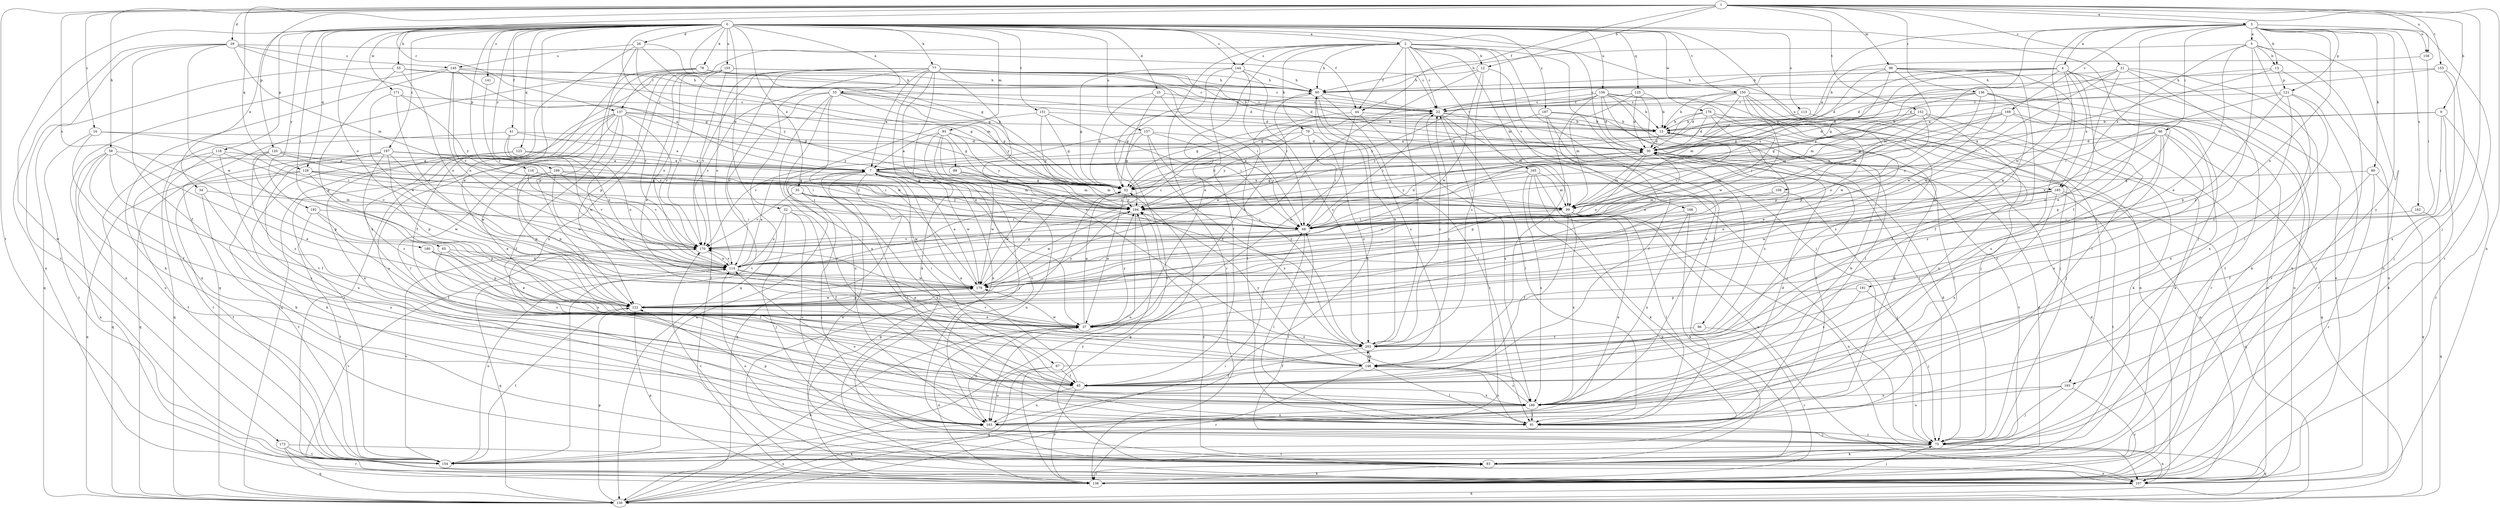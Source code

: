 strict digraph  {
0;
1;
2;
3;
4;
5;
7;
9;
12;
13;
15;
16;
21;
22;
25;
26;
29;
30;
32;
33;
34;
35;
37;
41;
44;
45;
52;
55;
58;
60;
65;
66;
67;
68;
75;
77;
78;
79;
80;
83;
89;
91;
93;
96;
98;
99;
107;
108;
113;
114;
116;
118;
120;
121;
122;
123;
125;
128;
130;
136;
137;
138;
141;
144;
145;
146;
150;
151;
152;
153;
154;
155;
156;
157;
158;
162;
163;
165;
166;
169;
170;
171;
173;
176;
178;
180;
181;
185;
186;
187;
192;
193;
194;
197;
199;
202;
0 -> 2  [label=a];
0 -> 25  [label=d];
0 -> 26  [label=d];
0 -> 32  [label=e];
0 -> 33  [label=e];
0 -> 34  [label=e];
0 -> 35  [label=e];
0 -> 37  [label=e];
0 -> 41  [label=f];
0 -> 44  [label=f];
0 -> 52  [label=g];
0 -> 55  [label=h];
0 -> 65  [label=i];
0 -> 75  [label=j];
0 -> 77  [label=k];
0 -> 78  [label=k];
0 -> 89  [label=l];
0 -> 93  [label=m];
0 -> 96  [label=m];
0 -> 108  [label=o];
0 -> 113  [label=o];
0 -> 114  [label=o];
0 -> 116  [label=p];
0 -> 118  [label=p];
0 -> 123  [label=q];
0 -> 125  [label=q];
0 -> 128  [label=q];
0 -> 141  [label=s];
0 -> 144  [label=s];
0 -> 150  [label=t];
0 -> 151  [label=t];
0 -> 155  [label=u];
0 -> 156  [label=u];
0 -> 157  [label=u];
0 -> 171  [label=w];
0 -> 173  [label=w];
0 -> 176  [label=w];
0 -> 187  [label=y];
0 -> 192  [label=y];
0 -> 197  [label=z];
0 -> 199  [label=z];
1 -> 3  [label=a];
1 -> 9  [label=b];
1 -> 12  [label=b];
1 -> 16  [label=c];
1 -> 21  [label=c];
1 -> 29  [label=d];
1 -> 44  [label=f];
1 -> 58  [label=h];
1 -> 75  [label=j];
1 -> 98  [label=m];
1 -> 107  [label=n];
1 -> 120  [label=p];
1 -> 128  [label=q];
1 -> 136  [label=r];
1 -> 137  [label=r];
1 -> 152  [label=t];
1 -> 153  [label=t];
1 -> 154  [label=t];
1 -> 158  [label=u];
1 -> 180  [label=x];
2 -> 12  [label=b];
2 -> 22  [label=c];
2 -> 37  [label=e];
2 -> 44  [label=f];
2 -> 60  [label=h];
2 -> 75  [label=j];
2 -> 79  [label=k];
2 -> 91  [label=l];
2 -> 99  [label=m];
2 -> 137  [label=r];
2 -> 138  [label=r];
2 -> 144  [label=s];
2 -> 165  [label=v];
2 -> 166  [label=v];
2 -> 193  [label=y];
2 -> 202  [label=z];
3 -> 4  [label=a];
3 -> 5  [label=a];
3 -> 7  [label=a];
3 -> 13  [label=b];
3 -> 45  [label=f];
3 -> 66  [label=i];
3 -> 80  [label=k];
3 -> 121  [label=p];
3 -> 138  [label=r];
3 -> 158  [label=u];
3 -> 162  [label=u];
3 -> 169  [label=v];
3 -> 170  [label=v];
3 -> 178  [label=w];
3 -> 181  [label=x];
3 -> 193  [label=y];
4 -> 7  [label=a];
4 -> 22  [label=c];
4 -> 37  [label=e];
4 -> 52  [label=g];
4 -> 60  [label=h];
4 -> 83  [label=k];
4 -> 107  [label=n];
4 -> 178  [label=w];
4 -> 185  [label=x];
4 -> 194  [label=y];
5 -> 13  [label=b];
5 -> 37  [label=e];
5 -> 60  [label=h];
5 -> 91  [label=l];
5 -> 107  [label=n];
5 -> 138  [label=r];
5 -> 185  [label=x];
5 -> 202  [label=z];
7 -> 52  [label=g];
7 -> 67  [label=i];
7 -> 68  [label=i];
7 -> 91  [label=l];
7 -> 99  [label=m];
7 -> 130  [label=q];
7 -> 178  [label=w];
7 -> 185  [label=x];
9 -> 7  [label=a];
9 -> 15  [label=b];
9 -> 68  [label=i];
9 -> 83  [label=k];
9 -> 138  [label=r];
12 -> 60  [label=h];
12 -> 170  [label=v];
12 -> 178  [label=w];
12 -> 186  [label=x];
12 -> 202  [label=z];
13 -> 7  [label=a];
13 -> 68  [label=i];
13 -> 107  [label=n];
13 -> 121  [label=p];
15 -> 30  [label=d];
15 -> 68  [label=i];
15 -> 91  [label=l];
16 -> 30  [label=d];
16 -> 45  [label=f];
16 -> 68  [label=i];
16 -> 154  [label=t];
21 -> 30  [label=d];
21 -> 60  [label=h];
21 -> 83  [label=k];
21 -> 91  [label=l];
21 -> 138  [label=r];
21 -> 154  [label=t];
21 -> 178  [label=w];
22 -> 15  [label=b];
22 -> 52  [label=g];
22 -> 68  [label=i];
22 -> 75  [label=j];
22 -> 91  [label=l];
22 -> 99  [label=m];
25 -> 22  [label=c];
25 -> 52  [label=g];
25 -> 91  [label=l];
25 -> 154  [label=t];
26 -> 52  [label=g];
26 -> 99  [label=m];
26 -> 122  [label=p];
26 -> 145  [label=s];
26 -> 186  [label=x];
26 -> 194  [label=y];
29 -> 22  [label=c];
29 -> 45  [label=f];
29 -> 52  [label=g];
29 -> 99  [label=m];
29 -> 107  [label=n];
29 -> 145  [label=s];
29 -> 154  [label=t];
29 -> 178  [label=w];
30 -> 7  [label=a];
30 -> 68  [label=i];
30 -> 99  [label=m];
30 -> 107  [label=n];
30 -> 114  [label=o];
30 -> 122  [label=p];
30 -> 154  [label=t];
30 -> 202  [label=z];
32 -> 45  [label=f];
32 -> 68  [label=i];
32 -> 75  [label=j];
32 -> 114  [label=o];
32 -> 163  [label=u];
33 -> 22  [label=c];
33 -> 30  [label=d];
33 -> 52  [label=g];
33 -> 91  [label=l];
33 -> 114  [label=o];
33 -> 170  [label=v];
33 -> 178  [label=w];
33 -> 186  [label=x];
33 -> 194  [label=y];
34 -> 99  [label=m];
34 -> 154  [label=t];
34 -> 163  [label=u];
35 -> 75  [label=j];
35 -> 170  [label=v];
35 -> 178  [label=w];
35 -> 186  [label=x];
35 -> 194  [label=y];
37 -> 52  [label=g];
37 -> 60  [label=h];
37 -> 163  [label=u];
37 -> 194  [label=y];
37 -> 202  [label=z];
41 -> 7  [label=a];
41 -> 30  [label=d];
41 -> 114  [label=o];
41 -> 130  [label=q];
41 -> 178  [label=w];
44 -> 15  [label=b];
44 -> 37  [label=e];
44 -> 178  [label=w];
44 -> 186  [label=x];
45 -> 7  [label=a];
45 -> 138  [label=r];
45 -> 163  [label=u];
45 -> 186  [label=x];
52 -> 30  [label=d];
52 -> 37  [label=e];
52 -> 178  [label=w];
52 -> 194  [label=y];
55 -> 30  [label=d];
55 -> 60  [label=h];
55 -> 114  [label=o];
55 -> 122  [label=p];
55 -> 130  [label=q];
58 -> 7  [label=a];
58 -> 37  [label=e];
58 -> 45  [label=f];
58 -> 107  [label=n];
58 -> 163  [label=u];
58 -> 186  [label=x];
60 -> 22  [label=c];
60 -> 52  [label=g];
60 -> 91  [label=l];
60 -> 146  [label=s];
65 -> 37  [label=e];
65 -> 45  [label=f];
65 -> 114  [label=o];
65 -> 146  [label=s];
66 -> 30  [label=d];
66 -> 45  [label=f];
66 -> 114  [label=o];
66 -> 130  [label=q];
66 -> 170  [label=v];
66 -> 186  [label=x];
66 -> 194  [label=y];
66 -> 202  [label=z];
67 -> 22  [label=c];
67 -> 45  [label=f];
67 -> 130  [label=q];
67 -> 163  [label=u];
68 -> 30  [label=d];
68 -> 91  [label=l];
68 -> 170  [label=v];
75 -> 30  [label=d];
75 -> 68  [label=i];
75 -> 83  [label=k];
75 -> 107  [label=n];
75 -> 130  [label=q];
75 -> 154  [label=t];
77 -> 7  [label=a];
77 -> 15  [label=b];
77 -> 30  [label=d];
77 -> 37  [label=e];
77 -> 60  [label=h];
77 -> 68  [label=i];
77 -> 83  [label=k];
77 -> 107  [label=n];
77 -> 114  [label=o];
77 -> 130  [label=q];
77 -> 154  [label=t];
77 -> 170  [label=v];
77 -> 202  [label=z];
78 -> 15  [label=b];
78 -> 22  [label=c];
78 -> 45  [label=f];
78 -> 60  [label=h];
78 -> 130  [label=q];
78 -> 170  [label=v];
79 -> 30  [label=d];
79 -> 68  [label=i];
79 -> 114  [label=o];
79 -> 194  [label=y];
79 -> 202  [label=z];
80 -> 45  [label=f];
80 -> 52  [label=g];
80 -> 130  [label=q];
80 -> 138  [label=r];
83 -> 7  [label=a];
83 -> 30  [label=d];
83 -> 107  [label=n];
83 -> 114  [label=o];
83 -> 138  [label=r];
83 -> 194  [label=y];
89 -> 52  [label=g];
89 -> 99  [label=m];
89 -> 178  [label=w];
91 -> 15  [label=b];
91 -> 75  [label=j];
91 -> 114  [label=o];
91 -> 146  [label=s];
93 -> 7  [label=a];
93 -> 30  [label=d];
93 -> 75  [label=j];
93 -> 107  [label=n];
93 -> 163  [label=u];
93 -> 194  [label=y];
93 -> 202  [label=z];
96 -> 138  [label=r];
96 -> 202  [label=z];
98 -> 30  [label=d];
98 -> 45  [label=f];
98 -> 60  [label=h];
98 -> 99  [label=m];
98 -> 163  [label=u];
98 -> 178  [label=w];
98 -> 194  [label=y];
99 -> 45  [label=f];
99 -> 68  [label=i];
99 -> 91  [label=l];
99 -> 107  [label=n];
99 -> 163  [label=u];
99 -> 186  [label=x];
107 -> 52  [label=g];
107 -> 130  [label=q];
107 -> 170  [label=v];
108 -> 75  [label=j];
108 -> 99  [label=m];
108 -> 114  [label=o];
113 -> 15  [label=b];
113 -> 83  [label=k];
114 -> 7  [label=a];
114 -> 22  [label=c];
114 -> 37  [label=e];
114 -> 130  [label=q];
114 -> 170  [label=v];
114 -> 178  [label=w];
116 -> 52  [label=g];
116 -> 99  [label=m];
116 -> 122  [label=p];
116 -> 170  [label=v];
118 -> 7  [label=a];
118 -> 130  [label=q];
118 -> 154  [label=t];
118 -> 170  [label=v];
118 -> 186  [label=x];
120 -> 7  [label=a];
120 -> 68  [label=i];
120 -> 122  [label=p];
120 -> 154  [label=t];
120 -> 194  [label=y];
120 -> 202  [label=z];
121 -> 22  [label=c];
121 -> 68  [label=i];
121 -> 122  [label=p];
121 -> 138  [label=r];
121 -> 186  [label=x];
121 -> 202  [label=z];
122 -> 37  [label=e];
122 -> 154  [label=t];
122 -> 178  [label=w];
122 -> 194  [label=y];
123 -> 7  [label=a];
123 -> 83  [label=k];
123 -> 114  [label=o];
123 -> 186  [label=x];
125 -> 15  [label=b];
125 -> 22  [label=c];
125 -> 30  [label=d];
125 -> 99  [label=m];
125 -> 122  [label=p];
128 -> 52  [label=g];
128 -> 68  [label=i];
128 -> 130  [label=q];
128 -> 154  [label=t];
128 -> 178  [label=w];
128 -> 194  [label=y];
130 -> 37  [label=e];
130 -> 68  [label=i];
130 -> 122  [label=p];
130 -> 163  [label=u];
136 -> 22  [label=c];
136 -> 45  [label=f];
136 -> 52  [label=g];
136 -> 99  [label=m];
136 -> 107  [label=n];
136 -> 138  [label=r];
136 -> 178  [label=w];
137 -> 15  [label=b];
137 -> 45  [label=f];
137 -> 52  [label=g];
137 -> 91  [label=l];
137 -> 130  [label=q];
137 -> 138  [label=r];
137 -> 146  [label=s];
137 -> 163  [label=u];
137 -> 170  [label=v];
137 -> 194  [label=y];
138 -> 30  [label=d];
138 -> 37  [label=e];
138 -> 52  [label=g];
138 -> 75  [label=j];
138 -> 83  [label=k];
138 -> 122  [label=p];
138 -> 170  [label=v];
138 -> 194  [label=y];
141 -> 170  [label=v];
144 -> 45  [label=f];
144 -> 52  [label=g];
144 -> 60  [label=h];
144 -> 68  [label=i];
144 -> 194  [label=y];
144 -> 202  [label=z];
145 -> 7  [label=a];
145 -> 52  [label=g];
145 -> 60  [label=h];
145 -> 83  [label=k];
145 -> 107  [label=n];
145 -> 114  [label=o];
145 -> 170  [label=v];
146 -> 45  [label=f];
146 -> 91  [label=l];
146 -> 138  [label=r];
146 -> 170  [label=v];
146 -> 194  [label=y];
146 -> 202  [label=z];
150 -> 15  [label=b];
150 -> 22  [label=c];
150 -> 30  [label=d];
150 -> 75  [label=j];
150 -> 99  [label=m];
150 -> 107  [label=n];
150 -> 122  [label=p];
150 -> 146  [label=s];
150 -> 178  [label=w];
151 -> 15  [label=b];
151 -> 52  [label=g];
151 -> 68  [label=i];
151 -> 163  [label=u];
151 -> 194  [label=y];
152 -> 15  [label=b];
152 -> 30  [label=d];
152 -> 52  [label=g];
152 -> 83  [label=k];
152 -> 99  [label=m];
152 -> 114  [label=o];
152 -> 163  [label=u];
153 -> 30  [label=d];
153 -> 60  [label=h];
153 -> 75  [label=j];
153 -> 186  [label=x];
154 -> 7  [label=a];
154 -> 22  [label=c];
154 -> 114  [label=o];
154 -> 170  [label=v];
155 -> 22  [label=c];
155 -> 37  [label=e];
155 -> 60  [label=h];
155 -> 114  [label=o];
155 -> 122  [label=p];
155 -> 138  [label=r];
155 -> 154  [label=t];
155 -> 170  [label=v];
155 -> 186  [label=x];
156 -> 15  [label=b];
156 -> 22  [label=c];
156 -> 30  [label=d];
156 -> 37  [label=e];
156 -> 52  [label=g];
156 -> 75  [label=j];
156 -> 91  [label=l];
156 -> 107  [label=n];
156 -> 154  [label=t];
156 -> 194  [label=y];
157 -> 30  [label=d];
157 -> 52  [label=g];
157 -> 68  [label=i];
157 -> 170  [label=v];
157 -> 186  [label=x];
157 -> 202  [label=z];
158 -> 15  [label=b];
158 -> 68  [label=i];
162 -> 68  [label=i];
162 -> 130  [label=q];
163 -> 30  [label=d];
163 -> 60  [label=h];
163 -> 75  [label=j];
163 -> 122  [label=p];
165 -> 52  [label=g];
165 -> 83  [label=k];
165 -> 99  [label=m];
165 -> 107  [label=n];
165 -> 130  [label=q];
165 -> 186  [label=x];
165 -> 194  [label=y];
166 -> 68  [label=i];
166 -> 83  [label=k];
166 -> 186  [label=x];
169 -> 15  [label=b];
169 -> 52  [label=g];
169 -> 99  [label=m];
169 -> 122  [label=p];
169 -> 186  [label=x];
169 -> 194  [label=y];
170 -> 114  [label=o];
171 -> 22  [label=c];
171 -> 114  [label=o];
171 -> 178  [label=w];
171 -> 194  [label=y];
173 -> 83  [label=k];
173 -> 130  [label=q];
173 -> 138  [label=r];
173 -> 154  [label=t];
176 -> 7  [label=a];
176 -> 15  [label=b];
176 -> 30  [label=d];
176 -> 37  [label=e];
176 -> 68  [label=i];
176 -> 75  [label=j];
178 -> 7  [label=a];
178 -> 52  [label=g];
178 -> 122  [label=p];
180 -> 114  [label=o];
180 -> 122  [label=p];
180 -> 146  [label=s];
181 -> 75  [label=j];
181 -> 122  [label=p];
181 -> 146  [label=s];
185 -> 99  [label=m];
185 -> 114  [label=o];
185 -> 130  [label=q];
185 -> 154  [label=t];
185 -> 178  [label=w];
185 -> 186  [label=x];
186 -> 15  [label=b];
186 -> 91  [label=l];
186 -> 146  [label=s];
186 -> 163  [label=u];
187 -> 15  [label=b];
187 -> 45  [label=f];
187 -> 75  [label=j];
187 -> 146  [label=s];
187 -> 194  [label=y];
192 -> 45  [label=f];
192 -> 68  [label=i];
192 -> 122  [label=p];
192 -> 154  [label=t];
193 -> 75  [label=j];
193 -> 138  [label=r];
193 -> 163  [label=u];
193 -> 186  [label=x];
194 -> 68  [label=i];
194 -> 163  [label=u];
194 -> 178  [label=w];
197 -> 7  [label=a];
197 -> 68  [label=i];
197 -> 83  [label=k];
197 -> 99  [label=m];
197 -> 122  [label=p];
197 -> 130  [label=q];
197 -> 163  [label=u];
197 -> 178  [label=w];
197 -> 202  [label=z];
199 -> 37  [label=e];
199 -> 52  [label=g];
199 -> 68  [label=i];
199 -> 122  [label=p];
199 -> 170  [label=v];
199 -> 178  [label=w];
202 -> 22  [label=c];
202 -> 45  [label=f];
202 -> 60  [label=h];
202 -> 146  [label=s];
202 -> 178  [label=w];
}
